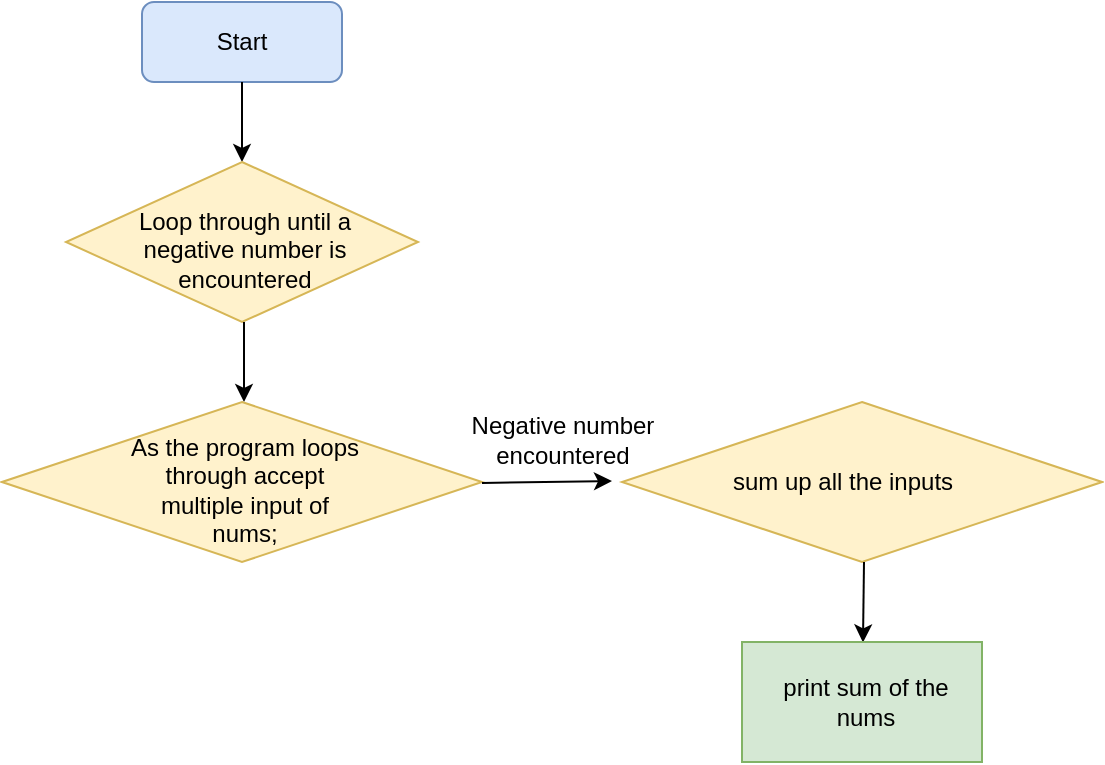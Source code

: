 <mxfile version="20.5.3" type="github">
  <diagram id="fHqRQTKvjRQOcd6iJBSY" name="Page-1">
    <mxGraphModel dx="912" dy="474" grid="1" gridSize="10" guides="1" tooltips="1" connect="1" arrows="1" fold="1" page="1" pageScale="1" pageWidth="850" pageHeight="1100" math="0" shadow="0">
      <root>
        <mxCell id="0" />
        <mxCell id="1" parent="0" />
        <mxCell id="T5vbhO2mCXwJh2hEvMsF-1" value="" style="rounded=1;whiteSpace=wrap;html=1;fillColor=#dae8fc;strokeColor=#6c8ebf;" vertex="1" parent="1">
          <mxGeometry x="310" y="80" width="100" height="40" as="geometry" />
        </mxCell>
        <mxCell id="T5vbhO2mCXwJh2hEvMsF-2" value="Start" style="text;html=1;strokeColor=none;fillColor=none;align=center;verticalAlign=middle;whiteSpace=wrap;rounded=0;" vertex="1" parent="1">
          <mxGeometry x="330" y="85" width="60" height="30" as="geometry" />
        </mxCell>
        <mxCell id="T5vbhO2mCXwJh2hEvMsF-3" value="" style="endArrow=classic;html=1;rounded=0;exitX=0.5;exitY=1;exitDx=0;exitDy=0;" edge="1" parent="1">
          <mxGeometry width="50" height="50" relative="1" as="geometry">
            <mxPoint x="360" y="120" as="sourcePoint" />
            <mxPoint x="360" y="160" as="targetPoint" />
          </mxGeometry>
        </mxCell>
        <mxCell id="T5vbhO2mCXwJh2hEvMsF-4" value="" style="rhombus;whiteSpace=wrap;html=1;fillColor=#fff2cc;strokeColor=#d6b656;" vertex="1" parent="1">
          <mxGeometry x="272" y="160" width="176" height="80" as="geometry" />
        </mxCell>
        <mxCell id="T5vbhO2mCXwJh2hEvMsF-5" value="Loop through until a negative number is encountered" style="text;html=1;strokeColor=none;fillColor=none;align=center;verticalAlign=middle;whiteSpace=wrap;rounded=0;" vertex="1" parent="1">
          <mxGeometry x="301" y="189" width="121" height="30" as="geometry" />
        </mxCell>
        <mxCell id="T5vbhO2mCXwJh2hEvMsF-6" value="" style="endArrow=classic;html=1;rounded=0;exitX=0.5;exitY=1;exitDx=0;exitDy=0;" edge="1" parent="1">
          <mxGeometry width="50" height="50" relative="1" as="geometry">
            <mxPoint x="361" y="240" as="sourcePoint" />
            <mxPoint x="361" y="280" as="targetPoint" />
          </mxGeometry>
        </mxCell>
        <mxCell id="T5vbhO2mCXwJh2hEvMsF-7" value="" style="rhombus;whiteSpace=wrap;html=1;fillColor=#fff2cc;strokeColor=#d6b656;" vertex="1" parent="1">
          <mxGeometry x="240" y="280" width="240" height="80" as="geometry" />
        </mxCell>
        <mxCell id="T5vbhO2mCXwJh2hEvMsF-8" value="As the program loops through accept multiple input of nums;" style="text;html=1;strokeColor=none;fillColor=none;align=center;verticalAlign=middle;whiteSpace=wrap;rounded=0;" vertex="1" parent="1">
          <mxGeometry x="301" y="309" width="121" height="30" as="geometry" />
        </mxCell>
        <mxCell id="T5vbhO2mCXwJh2hEvMsF-9" value="" style="endArrow=classic;html=1;rounded=0;" edge="1" parent="1">
          <mxGeometry width="50" height="50" relative="1" as="geometry">
            <mxPoint x="480" y="320.5" as="sourcePoint" />
            <mxPoint x="545" y="319.5" as="targetPoint" />
            <Array as="points">
              <mxPoint x="480" y="320.5" />
            </Array>
          </mxGeometry>
        </mxCell>
        <mxCell id="T5vbhO2mCXwJh2hEvMsF-10" value="Negative number encountered" style="text;html=1;strokeColor=none;fillColor=none;align=center;verticalAlign=middle;whiteSpace=wrap;rounded=0;" vertex="1" parent="1">
          <mxGeometry x="460" y="284" width="121" height="30" as="geometry" />
        </mxCell>
        <mxCell id="T5vbhO2mCXwJh2hEvMsF-11" value="" style="rhombus;whiteSpace=wrap;html=1;fillColor=#fff2cc;strokeColor=#d6b656;" vertex="1" parent="1">
          <mxGeometry x="550" y="280" width="240" height="80" as="geometry" />
        </mxCell>
        <mxCell id="T5vbhO2mCXwJh2hEvMsF-12" value="sum up all the inputs " style="text;html=1;strokeColor=none;fillColor=none;align=center;verticalAlign=middle;whiteSpace=wrap;rounded=0;" vertex="1" parent="1">
          <mxGeometry x="600" y="305" width="121" height="30" as="geometry" />
        </mxCell>
        <mxCell id="T5vbhO2mCXwJh2hEvMsF-13" value="" style="endArrow=classic;html=1;rounded=0;exitX=0.5;exitY=1;exitDx=0;exitDy=0;" edge="1" parent="1">
          <mxGeometry width="50" height="50" relative="1" as="geometry">
            <mxPoint x="671" y="360" as="sourcePoint" />
            <mxPoint x="670.497" y="400.226" as="targetPoint" />
          </mxGeometry>
        </mxCell>
        <mxCell id="T5vbhO2mCXwJh2hEvMsF-14" value="" style="rounded=0;whiteSpace=wrap;html=1;fillColor=#d5e8d4;strokeColor=#82b366;" vertex="1" parent="1">
          <mxGeometry x="610" y="400" width="120" height="60" as="geometry" />
        </mxCell>
        <mxCell id="T5vbhO2mCXwJh2hEvMsF-15" value="print sum of the nums" style="text;html=1;strokeColor=none;fillColor=none;align=center;verticalAlign=middle;whiteSpace=wrap;rounded=0;" vertex="1" parent="1">
          <mxGeometry x="621.5" y="415" width="100" height="30" as="geometry" />
        </mxCell>
      </root>
    </mxGraphModel>
  </diagram>
</mxfile>
